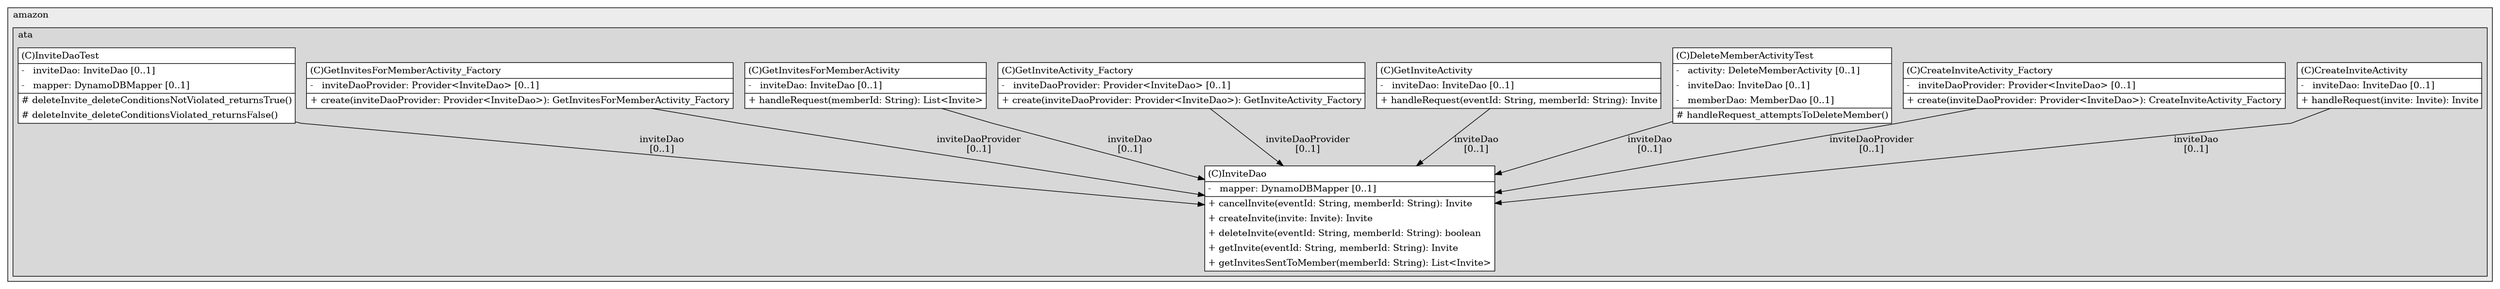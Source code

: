 @startuml

/' diagram meta data start
config=StructureConfiguration;
{
  "projectClassification": {
    "searchMode": "OpenProject", // OpenProject, AllProjects
    "includedProjects": "",
    "pathEndKeywords": "*.impl",
    "isClientPath": "",
    "isClientName": "",
    "isTestPath": "",
    "isTestName": "",
    "isMappingPath": "",
    "isMappingName": "",
    "isDataAccessPath": "",
    "isDataAccessName": "",
    "isDataStructurePath": "",
    "isDataStructureName": "",
    "isInterfaceStructuresPath": "",
    "isInterfaceStructuresName": "",
    "isEntryPointPath": "",
    "isEntryPointName": "",
    "treatFinalFieldsAsMandatory": false
  },
  "graphRestriction": {
    "classPackageExcludeFilter": "",
    "classPackageIncludeFilter": "",
    "classNameExcludeFilter": "",
    "classNameIncludeFilter": "",
    "methodNameExcludeFilter": "",
    "methodNameIncludeFilter": "",
    "removeByInheritance": "", // inheritance/annotation based filtering is done in a second step
    "removeByAnnotation": "",
    "removeByClassPackage": "", // cleanup the graph after inheritance/annotation based filtering is done
    "removeByClassName": "",
    "cutMappings": false,
    "cutEnum": true,
    "cutTests": true,
    "cutClient": true,
    "cutDataAccess": false,
    "cutInterfaceStructures": false,
    "cutDataStructures": false,
    "cutGetterAndSetter": true,
    "cutConstructors": true
  },
  "graphTraversal": {
    "forwardDepth": 6,
    "backwardDepth": 6,
    "classPackageExcludeFilter": "",
    "classPackageIncludeFilter": "",
    "classNameExcludeFilter": "",
    "classNameIncludeFilter": "",
    "methodNameExcludeFilter": "",
    "methodNameIncludeFilter": "",
    "hideMappings": false,
    "hideDataStructures": false,
    "hidePrivateMethods": true,
    "hideInterfaceCalls": true, // indirection: implementation -> interface (is hidden) -> implementation
    "onlyShowApplicationEntryPoints": false, // root node is included
    "useMethodCallsForStructureDiagram": "ForwardOnly" // ForwardOnly, BothDirections, No
  },
  "details": {
    "aggregation": "GroupByClass", // ByClass, GroupByClass, None
    "showClassGenericTypes": true,
    "showMethods": true,
    "showMethodParameterNames": true,
    "showMethodParameterTypes": true,
    "showMethodReturnType": true,
    "showPackageLevels": 2,
    "showDetailedClassStructure": true
  },
  "rootClass": "com.amazon.ata.dynamodbdeleteiterators.classroom.dao.InviteDao",
  "extensionCallbackMethod": "" // qualified.class.name#methodName - signature: public static String method(String)
}
diagram meta data end '/



digraph g {
    rankdir="TB"
    splines=polyline
    

'nodes 
subgraph cluster_1414265340 { 
   	label=amazon
	labeljust=l
	fillcolor="#ececec"
	style=filled
   
   subgraph cluster_110086052 { 
   	label=ata
	labeljust=l
	fillcolor="#d8d8d8"
	style=filled
   
   CreateInviteActivity376866109[
	label=<<TABLE BORDER="1" CELLBORDER="0" CELLPADDING="4" CELLSPACING="0">
<TR><TD ALIGN="LEFT" >(C)CreateInviteActivity</TD></TR>
<HR/>
<TR><TD ALIGN="LEFT" >-   inviteDao: InviteDao [0..1]</TD></TR>
<HR/>
<TR><TD ALIGN="LEFT" >+ handleRequest(invite: Invite): Invite</TD></TR>
</TABLE>>
	style=filled
	margin=0
	shape=plaintext
	fillcolor="#FFFFFF"
];

CreateInviteActivity_Factory376866109[
	label=<<TABLE BORDER="1" CELLBORDER="0" CELLPADDING="4" CELLSPACING="0">
<TR><TD ALIGN="LEFT" >(C)CreateInviteActivity_Factory</TD></TR>
<HR/>
<TR><TD ALIGN="LEFT" >-   inviteDaoProvider: Provider&lt;InviteDao&gt; [0..1]</TD></TR>
<HR/>
<TR><TD ALIGN="LEFT" >+ create(inviteDaoProvider: Provider&lt;InviteDao&gt;): CreateInviteActivity_Factory</TD></TR>
</TABLE>>
	style=filled
	margin=0
	shape=plaintext
	fillcolor="#FFFFFF"
];

DeleteMemberActivityTest376866109[
	label=<<TABLE BORDER="1" CELLBORDER="0" CELLPADDING="4" CELLSPACING="0">
<TR><TD ALIGN="LEFT" >(C)DeleteMemberActivityTest</TD></TR>
<HR/>
<TR><TD ALIGN="LEFT" >-   activity: DeleteMemberActivity [0..1]</TD></TR>
<TR><TD ALIGN="LEFT" >-   inviteDao: InviteDao [0..1]</TD></TR>
<TR><TD ALIGN="LEFT" >-   memberDao: MemberDao [0..1]</TD></TR>
<HR/>
<TR><TD ALIGN="LEFT" ># handleRequest_attemptsToDeleteMember()</TD></TR>
</TABLE>>
	style=filled
	margin=0
	shape=plaintext
	fillcolor="#FFFFFF"
];

GetInviteActivity376866109[
	label=<<TABLE BORDER="1" CELLBORDER="0" CELLPADDING="4" CELLSPACING="0">
<TR><TD ALIGN="LEFT" >(C)GetInviteActivity</TD></TR>
<HR/>
<TR><TD ALIGN="LEFT" >-   inviteDao: InviteDao [0..1]</TD></TR>
<HR/>
<TR><TD ALIGN="LEFT" >+ handleRequest(eventId: String, memberId: String): Invite</TD></TR>
</TABLE>>
	style=filled
	margin=0
	shape=plaintext
	fillcolor="#FFFFFF"
];

GetInviteActivity_Factory376866109[
	label=<<TABLE BORDER="1" CELLBORDER="0" CELLPADDING="4" CELLSPACING="0">
<TR><TD ALIGN="LEFT" >(C)GetInviteActivity_Factory</TD></TR>
<HR/>
<TR><TD ALIGN="LEFT" >-   inviteDaoProvider: Provider&lt;InviteDao&gt; [0..1]</TD></TR>
<HR/>
<TR><TD ALIGN="LEFT" >+ create(inviteDaoProvider: Provider&lt;InviteDao&gt;): GetInviteActivity_Factory</TD></TR>
</TABLE>>
	style=filled
	margin=0
	shape=plaintext
	fillcolor="#FFFFFF"
];

GetInvitesForMemberActivity376866109[
	label=<<TABLE BORDER="1" CELLBORDER="0" CELLPADDING="4" CELLSPACING="0">
<TR><TD ALIGN="LEFT" >(C)GetInvitesForMemberActivity</TD></TR>
<HR/>
<TR><TD ALIGN="LEFT" >-   inviteDao: InviteDao [0..1]</TD></TR>
<HR/>
<TR><TD ALIGN="LEFT" >+ handleRequest(memberId: String): List&lt;Invite&gt;</TD></TR>
</TABLE>>
	style=filled
	margin=0
	shape=plaintext
	fillcolor="#FFFFFF"
];

GetInvitesForMemberActivity_Factory376866109[
	label=<<TABLE BORDER="1" CELLBORDER="0" CELLPADDING="4" CELLSPACING="0">
<TR><TD ALIGN="LEFT" >(C)GetInvitesForMemberActivity_Factory</TD></TR>
<HR/>
<TR><TD ALIGN="LEFT" >-   inviteDaoProvider: Provider&lt;InviteDao&gt; [0..1]</TD></TR>
<HR/>
<TR><TD ALIGN="LEFT" >+ create(inviteDaoProvider: Provider&lt;InviteDao&gt;): GetInvitesForMemberActivity_Factory</TD></TR>
</TABLE>>
	style=filled
	margin=0
	shape=plaintext
	fillcolor="#FFFFFF"
];

InviteDao147653794[
	label=<<TABLE BORDER="1" CELLBORDER="0" CELLPADDING="4" CELLSPACING="0">
<TR><TD ALIGN="LEFT" >(C)InviteDao</TD></TR>
<HR/>
<TR><TD ALIGN="LEFT" >-   mapper: DynamoDBMapper [0..1]</TD></TR>
<HR/>
<TR><TD ALIGN="LEFT" >+ cancelInvite(eventId: String, memberId: String): Invite</TD></TR>
<TR><TD ALIGN="LEFT" >+ createInvite(invite: Invite): Invite</TD></TR>
<TR><TD ALIGN="LEFT" >+ deleteInvite(eventId: String, memberId: String): boolean</TD></TR>
<TR><TD ALIGN="LEFT" >+ getInvite(eventId: String, memberId: String): Invite</TD></TR>
<TR><TD ALIGN="LEFT" >+ getInvitesSentToMember(memberId: String): List&lt;Invite&gt;</TD></TR>
</TABLE>>
	style=filled
	margin=0
	shape=plaintext
	fillcolor="#FFFFFF"
];

InviteDaoTest147653794[
	label=<<TABLE BORDER="1" CELLBORDER="0" CELLPADDING="4" CELLSPACING="0">
<TR><TD ALIGN="LEFT" >(C)InviteDaoTest</TD></TR>
<HR/>
<TR><TD ALIGN="LEFT" >-   inviteDao: InviteDao [0..1]</TD></TR>
<TR><TD ALIGN="LEFT" >-   mapper: DynamoDBMapper [0..1]</TD></TR>
<HR/>
<TR><TD ALIGN="LEFT" ># deleteInvite_deleteConditionsNotViolated_returnsTrue()</TD></TR>
<TR><TD ALIGN="LEFT" ># deleteInvite_deleteConditionsViolated_returnsFalse()</TD></TR>
</TABLE>>
	style=filled
	margin=0
	shape=plaintext
	fillcolor="#FFFFFF"
];
} 
} 

'edges    
CreateInviteActivity376866109 -> InviteDao147653794[label="inviteDao
[0..1]"];
CreateInviteActivity_Factory376866109 -> InviteDao147653794[label="inviteDaoProvider
[0..1]"];
DeleteMemberActivityTest376866109 -> InviteDao147653794[label="inviteDao
[0..1]"];
GetInviteActivity376866109 -> InviteDao147653794[label="inviteDao
[0..1]"];
GetInviteActivity_Factory376866109 -> InviteDao147653794[label="inviteDaoProvider
[0..1]"];
GetInvitesForMemberActivity376866109 -> InviteDao147653794[label="inviteDao
[0..1]"];
GetInvitesForMemberActivity_Factory376866109 -> InviteDao147653794[label="inviteDaoProvider
[0..1]"];
InviteDaoTest147653794 -> InviteDao147653794[label="inviteDao
[0..1]"];
    
}
@enduml